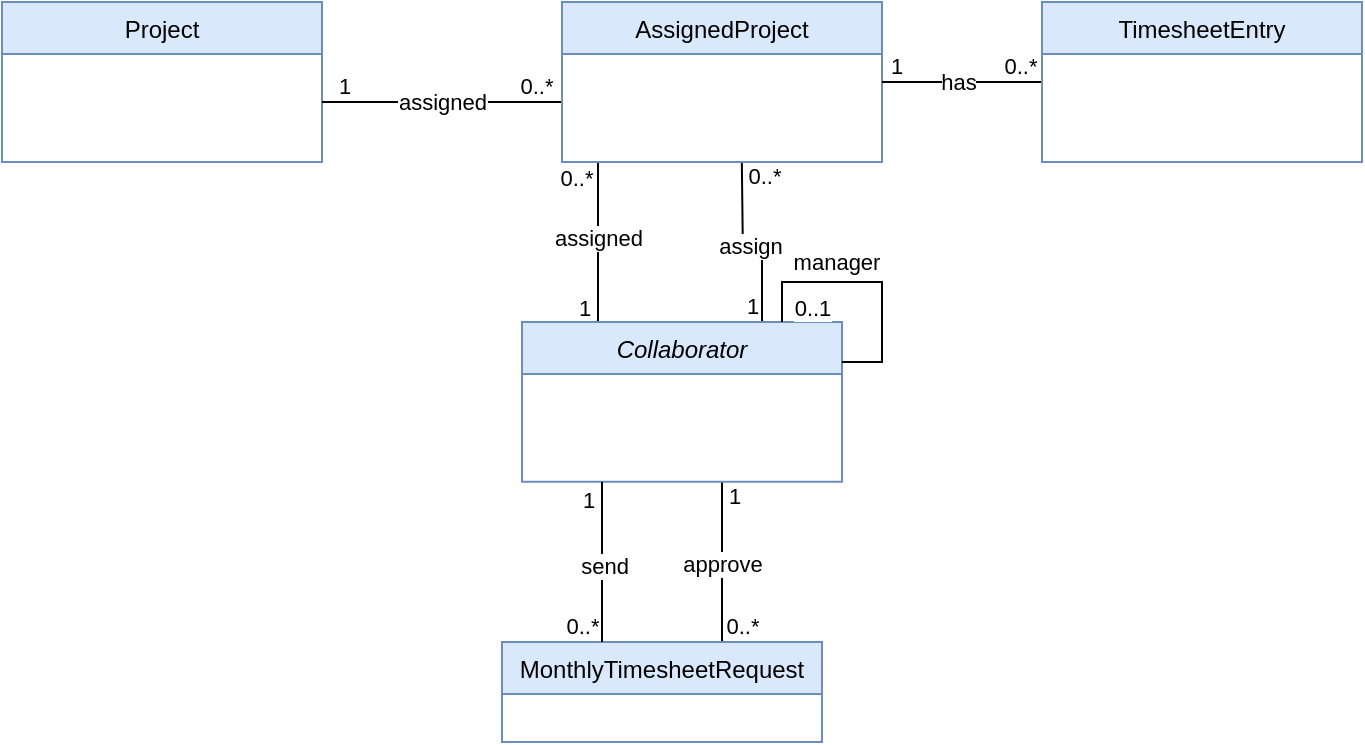 <mxfile version="21.7.5" type="github">
  <diagram id="C5RBs43oDa-KdzZeNtuy" name="Page-1">
    <mxGraphModel dx="1812" dy="1020" grid="0" gridSize="4" guides="1" tooltips="1" connect="1" arrows="1" fold="1" page="1" pageScale="1" pageWidth="1169" pageHeight="827" math="0" shadow="0">
      <root>
        <mxCell id="WIyWlLk6GJQsqaUBKTNV-0" />
        <mxCell id="WIyWlLk6GJQsqaUBKTNV-1" parent="WIyWlLk6GJQsqaUBKTNV-0" />
        <mxCell id="8Ijqcef0fHowgQhYwS5n-9" style="edgeStyle=orthogonalEdgeStyle;rounded=0;orthogonalLoop=1;jettySize=auto;html=1;strokeColor=default;endArrow=none;endFill=0;" edge="1" parent="WIyWlLk6GJQsqaUBKTNV-1">
          <mxGeometry relative="1" as="geometry">
            <mxPoint x="605" y="508.92" as="sourcePoint" />
            <mxPoint x="605" y="589" as="targetPoint" />
            <Array as="points" />
          </mxGeometry>
        </mxCell>
        <mxCell id="8Ijqcef0fHowgQhYwS5n-12" value="approve" style="edgeLabel;html=1;align=center;verticalAlign=middle;resizable=0;points=[];" vertex="1" connectable="0" parent="8Ijqcef0fHowgQhYwS5n-9">
          <mxGeometry x="0.015" relative="1" as="geometry">
            <mxPoint as="offset" />
          </mxGeometry>
        </mxCell>
        <mxCell id="8Ijqcef0fHowgQhYwS5n-15" value="0..*" style="edgeLabel;html=1;align=center;verticalAlign=middle;resizable=0;points=[];" vertex="1" connectable="0" parent="8Ijqcef0fHowgQhYwS5n-9">
          <mxGeometry x="0.839" y="-1" relative="1" as="geometry">
            <mxPoint x="11" y="-2" as="offset" />
          </mxGeometry>
        </mxCell>
        <mxCell id="8Ijqcef0fHowgQhYwS5n-16" value="1" style="edgeLabel;html=1;align=center;verticalAlign=middle;resizable=0;points=[];" vertex="1" connectable="0" parent="8Ijqcef0fHowgQhYwS5n-9">
          <mxGeometry x="-0.875" relative="1" as="geometry">
            <mxPoint x="6" y="2" as="offset" />
          </mxGeometry>
        </mxCell>
        <mxCell id="8Ijqcef0fHowgQhYwS5n-35" style="edgeStyle=orthogonalEdgeStyle;rounded=0;orthogonalLoop=1;jettySize=auto;html=1;exitX=0.25;exitY=0;exitDx=0;exitDy=0;endArrow=none;endFill=0;" edge="1" parent="WIyWlLk6GJQsqaUBKTNV-1">
          <mxGeometry relative="1" as="geometry">
            <mxPoint x="543" y="349" as="targetPoint" />
            <mxPoint x="543" y="429" as="sourcePoint" />
          </mxGeometry>
        </mxCell>
        <mxCell id="8Ijqcef0fHowgQhYwS5n-37" value="1" style="edgeLabel;html=1;align=center;verticalAlign=middle;resizable=0;points=[];" vertex="1" connectable="0" parent="8Ijqcef0fHowgQhYwS5n-35">
          <mxGeometry x="-0.843" y="-1" relative="1" as="geometry">
            <mxPoint x="-8" y="-1" as="offset" />
          </mxGeometry>
        </mxCell>
        <mxCell id="8Ijqcef0fHowgQhYwS5n-39" value="0..*" style="edgeLabel;html=1;align=center;verticalAlign=middle;resizable=0;points=[];" vertex="1" connectable="0" parent="8Ijqcef0fHowgQhYwS5n-35">
          <mxGeometry x="0.887" y="-1" relative="1" as="geometry">
            <mxPoint x="-12" y="3" as="offset" />
          </mxGeometry>
        </mxCell>
        <mxCell id="8Ijqcef0fHowgQhYwS5n-44" value="assigned" style="edgeLabel;html=1;align=center;verticalAlign=middle;resizable=0;points=[];" vertex="1" connectable="0" parent="8Ijqcef0fHowgQhYwS5n-35">
          <mxGeometry x="0.066" relative="1" as="geometry">
            <mxPoint as="offset" />
          </mxGeometry>
        </mxCell>
        <mxCell id="8Ijqcef0fHowgQhYwS5n-41" style="edgeStyle=orthogonalEdgeStyle;rounded=0;orthogonalLoop=1;jettySize=auto;html=1;exitX=0.75;exitY=0;exitDx=0;exitDy=0;endArrow=none;endFill=0;" edge="1" parent="WIyWlLk6GJQsqaUBKTNV-1" source="zkfFHV4jXpPFQw0GAbJ--0">
          <mxGeometry relative="1" as="geometry">
            <mxPoint x="614.913" y="349" as="targetPoint" />
          </mxGeometry>
        </mxCell>
        <mxCell id="8Ijqcef0fHowgQhYwS5n-42" value="0..*" style="edgeLabel;html=1;align=center;verticalAlign=middle;resizable=0;points=[];" vertex="1" connectable="0" parent="8Ijqcef0fHowgQhYwS5n-41">
          <mxGeometry x="0.843" relative="1" as="geometry">
            <mxPoint x="11" as="offset" />
          </mxGeometry>
        </mxCell>
        <mxCell id="8Ijqcef0fHowgQhYwS5n-43" value="1" style="edgeLabel;html=1;align=center;verticalAlign=middle;resizable=0;points=[];" vertex="1" connectable="0" parent="8Ijqcef0fHowgQhYwS5n-41">
          <mxGeometry x="-0.767" y="2" relative="1" as="geometry">
            <mxPoint x="-3" y="2" as="offset" />
          </mxGeometry>
        </mxCell>
        <mxCell id="8Ijqcef0fHowgQhYwS5n-45" value="assign" style="edgeLabel;html=1;align=center;verticalAlign=middle;resizable=0;points=[];" vertex="1" connectable="0" parent="8Ijqcef0fHowgQhYwS5n-41">
          <mxGeometry x="0.016" y="1" relative="1" as="geometry">
            <mxPoint as="offset" />
          </mxGeometry>
        </mxCell>
        <mxCell id="zkfFHV4jXpPFQw0GAbJ--0" value="Collaborator" style="swimlane;fontStyle=2;align=center;verticalAlign=top;childLayout=stackLayout;horizontal=1;startSize=26;horizontalStack=0;resizeParent=1;resizeLast=0;collapsible=1;marginBottom=0;rounded=0;shadow=0;strokeWidth=1;fillColor=#dae8fc;strokeColor=#6c8ebf;" parent="WIyWlLk6GJQsqaUBKTNV-1" vertex="1">
          <mxGeometry x="505" y="429" width="160" height="79.92" as="geometry">
            <mxRectangle x="230" y="140" width="160" height="26" as="alternateBounds" />
          </mxGeometry>
        </mxCell>
        <mxCell id="zkfFHV4jXpPFQw0GAbJ--13" value="MonthlyTimesheetRequest" style="swimlane;fontStyle=0;align=center;verticalAlign=top;childLayout=stackLayout;horizontal=1;startSize=26;horizontalStack=0;resizeParent=1;resizeLast=0;collapsible=1;marginBottom=0;rounded=0;shadow=0;strokeWidth=1;fillColor=#dae8fc;strokeColor=#6c8ebf;" parent="WIyWlLk6GJQsqaUBKTNV-1" vertex="1">
          <mxGeometry x="495" y="589" width="160" height="50" as="geometry">
            <mxRectangle x="340" y="380" width="170" height="26" as="alternateBounds" />
          </mxGeometry>
        </mxCell>
        <mxCell id="8Ijqcef0fHowgQhYwS5n-6" style="edgeStyle=orthogonalEdgeStyle;rounded=0;orthogonalLoop=1;jettySize=auto;html=1;endArrow=none;endFill=0;entryX=1;entryY=0.25;entryDx=0;entryDy=0;" edge="1" parent="WIyWlLk6GJQsqaUBKTNV-1" target="zkfFHV4jXpPFQw0GAbJ--0">
          <mxGeometry relative="1" as="geometry">
            <mxPoint x="635" y="429" as="sourcePoint" />
            <mxPoint x="675" y="449" as="targetPoint" />
            <Array as="points">
              <mxPoint x="635" y="409" />
              <mxPoint x="685" y="409" />
              <mxPoint x="685" y="449" />
            </Array>
          </mxGeometry>
        </mxCell>
        <mxCell id="8Ijqcef0fHowgQhYwS5n-7" value="manager" style="edgeLabel;html=1;align=center;verticalAlign=middle;resizable=0;points=[];" vertex="1" connectable="0" parent="8Ijqcef0fHowgQhYwS5n-6">
          <mxGeometry x="-0.313" y="-1" relative="1" as="geometry">
            <mxPoint x="2" y="-11" as="offset" />
          </mxGeometry>
        </mxCell>
        <mxCell id="8Ijqcef0fHowgQhYwS5n-8" value="0..1" style="edgeLabel;html=1;align=center;verticalAlign=middle;resizable=0;points=[];" vertex="1" connectable="0" parent="8Ijqcef0fHowgQhYwS5n-6">
          <mxGeometry x="-0.913" y="2" relative="1" as="geometry">
            <mxPoint x="17" y="-2" as="offset" />
          </mxGeometry>
        </mxCell>
        <mxCell id="8Ijqcef0fHowgQhYwS5n-10" style="edgeStyle=orthogonalEdgeStyle;rounded=0;orthogonalLoop=1;jettySize=auto;html=1;strokeColor=default;endArrow=none;endFill=0;" edge="1" parent="WIyWlLk6GJQsqaUBKTNV-1">
          <mxGeometry relative="1" as="geometry">
            <mxPoint x="545" y="508.92" as="sourcePoint" />
            <mxPoint x="545" y="589" as="targetPoint" />
            <Array as="points">
              <mxPoint x="545" y="508.92" />
            </Array>
          </mxGeometry>
        </mxCell>
        <mxCell id="8Ijqcef0fHowgQhYwS5n-11" value="send" style="edgeLabel;html=1;align=center;verticalAlign=middle;resizable=0;points=[];" vertex="1" connectable="0" parent="8Ijqcef0fHowgQhYwS5n-10">
          <mxGeometry x="0.041" y="1" relative="1" as="geometry">
            <mxPoint as="offset" />
          </mxGeometry>
        </mxCell>
        <mxCell id="8Ijqcef0fHowgQhYwS5n-13" value="1" style="edgeLabel;html=1;align=center;verticalAlign=middle;resizable=0;points=[];" vertex="1" connectable="0" parent="8Ijqcef0fHowgQhYwS5n-10">
          <mxGeometry x="-0.838" y="-5" relative="1" as="geometry">
            <mxPoint x="-2" y="2" as="offset" />
          </mxGeometry>
        </mxCell>
        <mxCell id="8Ijqcef0fHowgQhYwS5n-14" value="0..*" style="edgeLabel;html=1;align=center;verticalAlign=middle;resizable=0;points=[];" vertex="1" connectable="0" parent="8Ijqcef0fHowgQhYwS5n-10">
          <mxGeometry x="0.859" relative="1" as="geometry">
            <mxPoint x="-10" y="-3" as="offset" />
          </mxGeometry>
        </mxCell>
        <mxCell id="8Ijqcef0fHowgQhYwS5n-17" value="Project" style="swimlane;fontStyle=0;align=center;verticalAlign=top;childLayout=stackLayout;horizontal=1;startSize=26;horizontalStack=0;resizeParent=1;resizeLast=0;collapsible=1;marginBottom=0;rounded=0;shadow=0;strokeWidth=1;fillColor=#dae8fc;strokeColor=#6c8ebf;" vertex="1" parent="WIyWlLk6GJQsqaUBKTNV-1">
          <mxGeometry x="245" y="269" width="160" height="80" as="geometry">
            <mxRectangle x="550" y="140" width="160" height="26" as="alternateBounds" />
          </mxGeometry>
        </mxCell>
        <mxCell id="8Ijqcef0fHowgQhYwS5n-27" style="edgeStyle=orthogonalEdgeStyle;rounded=0;orthogonalLoop=1;jettySize=auto;html=1;endArrow=none;endFill=0;" edge="1" parent="WIyWlLk6GJQsqaUBKTNV-1">
          <mxGeometry relative="1" as="geometry">
            <mxPoint x="525" y="319" as="sourcePoint" />
            <mxPoint x="405" y="319" as="targetPoint" />
            <Array as="points">
              <mxPoint x="465" y="319" />
              <mxPoint x="465" y="319" />
            </Array>
          </mxGeometry>
        </mxCell>
        <mxCell id="8Ijqcef0fHowgQhYwS5n-28" value="1" style="edgeLabel;html=1;align=center;verticalAlign=middle;resizable=0;points=[];" vertex="1" connectable="0" parent="8Ijqcef0fHowgQhYwS5n-27">
          <mxGeometry x="0.969" y="-1" relative="1" as="geometry">
            <mxPoint x="9" y="-7" as="offset" />
          </mxGeometry>
        </mxCell>
        <mxCell id="8Ijqcef0fHowgQhYwS5n-29" value="0..*" style="edgeLabel;html=1;align=center;verticalAlign=middle;resizable=0;points=[];" vertex="1" connectable="0" parent="8Ijqcef0fHowgQhYwS5n-27">
          <mxGeometry x="-0.888" relative="1" as="geometry">
            <mxPoint x="-7" y="-8" as="offset" />
          </mxGeometry>
        </mxCell>
        <mxCell id="8Ijqcef0fHowgQhYwS5n-47" value="assigned" style="edgeLabel;html=1;align=center;verticalAlign=middle;resizable=0;points=[];" vertex="1" connectable="0" parent="8Ijqcef0fHowgQhYwS5n-27">
          <mxGeometry x="-0.146" relative="1" as="geometry">
            <mxPoint x="-9" as="offset" />
          </mxGeometry>
        </mxCell>
        <mxCell id="8Ijqcef0fHowgQhYwS5n-26" value="AssignedProject" style="swimlane;fontStyle=0;align=center;verticalAlign=top;childLayout=stackLayout;horizontal=1;startSize=26;horizontalStack=0;resizeParent=1;resizeLast=0;collapsible=1;marginBottom=0;rounded=0;shadow=0;strokeWidth=1;fillColor=#dae8fc;strokeColor=#6c8ebf;" vertex="1" parent="WIyWlLk6GJQsqaUBKTNV-1">
          <mxGeometry x="525" y="269" width="160" height="80" as="geometry">
            <mxRectangle x="550" y="140" width="160" height="26" as="alternateBounds" />
          </mxGeometry>
        </mxCell>
        <mxCell id="8Ijqcef0fHowgQhYwS5n-32" style="edgeStyle=orthogonalEdgeStyle;rounded=0;orthogonalLoop=1;jettySize=auto;html=1;exitX=0;exitY=0.5;exitDx=0;exitDy=0;entryX=1;entryY=0.5;entryDx=0;entryDy=0;endArrow=none;endFill=0;" edge="1" parent="WIyWlLk6GJQsqaUBKTNV-1" source="8Ijqcef0fHowgQhYwS5n-30" target="8Ijqcef0fHowgQhYwS5n-26">
          <mxGeometry relative="1" as="geometry" />
        </mxCell>
        <mxCell id="8Ijqcef0fHowgQhYwS5n-33" value="1" style="edgeLabel;html=1;align=center;verticalAlign=middle;resizable=0;points=[];" vertex="1" connectable="0" parent="8Ijqcef0fHowgQhYwS5n-32">
          <mxGeometry x="0.718" relative="1" as="geometry">
            <mxPoint x="-5" y="-8" as="offset" />
          </mxGeometry>
        </mxCell>
        <mxCell id="8Ijqcef0fHowgQhYwS5n-34" value="0..*" style="edgeLabel;html=1;align=center;verticalAlign=middle;resizable=0;points=[];" vertex="1" connectable="0" parent="8Ijqcef0fHowgQhYwS5n-32">
          <mxGeometry x="-0.856" relative="1" as="geometry">
            <mxPoint x="-5" y="-8" as="offset" />
          </mxGeometry>
        </mxCell>
        <mxCell id="8Ijqcef0fHowgQhYwS5n-46" value="has" style="edgeLabel;html=1;align=center;verticalAlign=middle;resizable=0;points=[];" vertex="1" connectable="0" parent="8Ijqcef0fHowgQhYwS5n-32">
          <mxGeometry x="0.052" relative="1" as="geometry">
            <mxPoint as="offset" />
          </mxGeometry>
        </mxCell>
        <mxCell id="8Ijqcef0fHowgQhYwS5n-30" value="TimesheetEntry" style="swimlane;fontStyle=0;align=center;verticalAlign=top;childLayout=stackLayout;horizontal=1;startSize=26;horizontalStack=0;resizeParent=1;resizeLast=0;collapsible=1;marginBottom=0;rounded=0;shadow=0;strokeWidth=1;fillColor=#dae8fc;strokeColor=#6c8ebf;" vertex="1" parent="WIyWlLk6GJQsqaUBKTNV-1">
          <mxGeometry x="765" y="269" width="160" height="80" as="geometry">
            <mxRectangle x="550" y="140" width="160" height="26" as="alternateBounds" />
          </mxGeometry>
        </mxCell>
      </root>
    </mxGraphModel>
  </diagram>
</mxfile>
